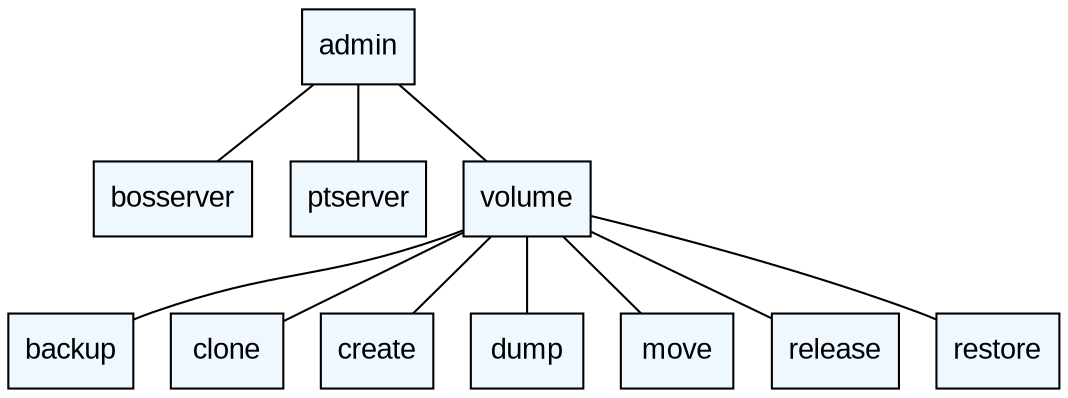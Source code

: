 digraph Tests {
  node [shape=record, fontname="Arial", style="filled", fillcolor="aliceblue"];
  edge [arrowhead=none];

  admin -> { bosserver, ptserver, volume};
  volume -> { backup, clone, create, dump, move, release, restore };
}
